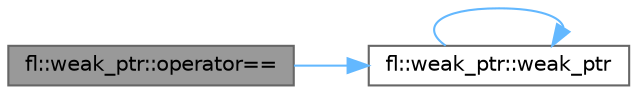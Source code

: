 digraph "fl::weak_ptr::operator=="
{
 // INTERACTIVE_SVG=YES
 // LATEX_PDF_SIZE
  bgcolor="transparent";
  edge [fontname=Helvetica,fontsize=10,labelfontname=Helvetica,labelfontsize=10];
  node [fontname=Helvetica,fontsize=10,shape=box,height=0.2,width=0.4];
  rankdir="LR";
  Node1 [id="Node000001",label="fl::weak_ptr::operator==",height=0.2,width=0.4,color="gray40", fillcolor="grey60", style="filled", fontcolor="black",tooltip=" "];
  Node1 -> Node2 [id="edge1_Node000001_Node000002",color="steelblue1",style="solid",tooltip=" "];
  Node2 [id="Node000002",label="fl::weak_ptr::weak_ptr",height=0.2,width=0.4,color="grey40", fillcolor="white", style="filled",URL="$d1/dd6/classfl_1_1weak__ptr_a27df6e2a1650d985bdeda33f0303c83f.html#a27df6e2a1650d985bdeda33f0303c83f",tooltip=" "];
  Node2 -> Node2 [id="edge2_Node000002_Node000002",color="steelblue1",style="solid",tooltip=" "];
}
